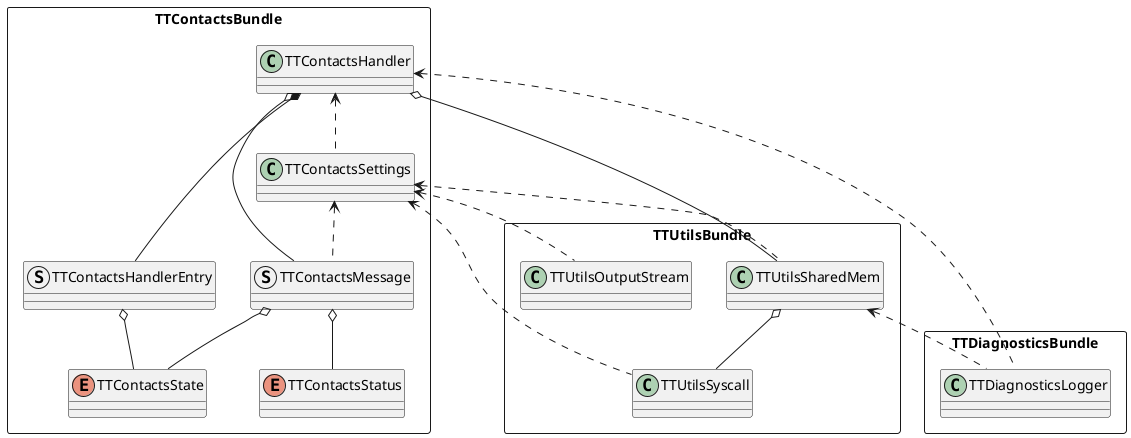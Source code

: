 @startuml

package TTContactsBundle <<Rectangle>> {
  class TTContactsHandler
  struct TTContactsHandlerEntry
  struct TTContactsMessage
  class TTContactsSettings
  enum TTContactsStatus
  enum TTContactsState
}

package TTDiagnosticsBundle <<Rectangle>> {
  class TTDiagnosticsLogger
}

package TTUtilsBundle <<Rectangle>> {
  class TTUtilsOutputStream
  class TTUtilsSyscall
  class TTUtilsSharedMem
}

TTContactsHandler o-- TTContactsMessage
TTContactsHandler o-- TTUtilsSharedMem
TTContactsHandler *-- TTContactsHandlerEntry
TTContactsHandler <.. TTDiagnosticsLogger
TTContactsHandler <.. TTContactsSettings
TTContactsSettings <.. TTUtilsSyscall
TTContactsSettings <.. TTUtilsSharedMem
TTContactsSettings <.. TTUtilsOutputStream
TTContactsSettings <.. TTContactsMessage
TTContactsMessage o-- TTContactsStatus
TTContactsMessage o-- TTContactsState
TTUtilsSharedMem o-- TTUtilsSyscall
TTUtilsSharedMem <.. TTDiagnosticsLogger
TTContactsHandlerEntry o-- TTContactsState

@enduml
